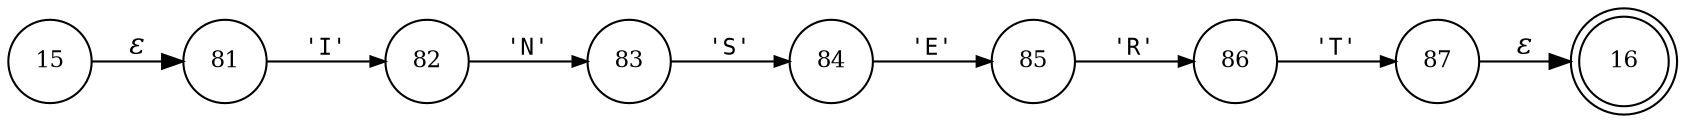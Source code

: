 digraph ATN {
rankdir=LR;
s16[fontsize=11, label="16", shape=doublecircle, fixedsize=true, width=.6];
s81[fontsize=11,label="81", shape=circle, fixedsize=true, width=.55, peripheries=1];
s82[fontsize=11,label="82", shape=circle, fixedsize=true, width=.55, peripheries=1];
s83[fontsize=11,label="83", shape=circle, fixedsize=true, width=.55, peripheries=1];
s84[fontsize=11,label="84", shape=circle, fixedsize=true, width=.55, peripheries=1];
s85[fontsize=11,label="85", shape=circle, fixedsize=true, width=.55, peripheries=1];
s86[fontsize=11,label="86", shape=circle, fixedsize=true, width=.55, peripheries=1];
s87[fontsize=11,label="87", shape=circle, fixedsize=true, width=.55, peripheries=1];
s15[fontsize=11,label="15", shape=circle, fixedsize=true, width=.55, peripheries=1];
s15 -> s81 [fontname="Times-Italic", label="&epsilon;"];
s81 -> s82 [fontsize=11, fontname="Courier", arrowsize=.7, label = "'I'", arrowhead = normal];
s82 -> s83 [fontsize=11, fontname="Courier", arrowsize=.7, label = "'N'", arrowhead = normal];
s83 -> s84 [fontsize=11, fontname="Courier", arrowsize=.7, label = "'S'", arrowhead = normal];
s84 -> s85 [fontsize=11, fontname="Courier", arrowsize=.7, label = "'E'", arrowhead = normal];
s85 -> s86 [fontsize=11, fontname="Courier", arrowsize=.7, label = "'R'", arrowhead = normal];
s86 -> s87 [fontsize=11, fontname="Courier", arrowsize=.7, label = "'T'", arrowhead = normal];
s87 -> s16 [fontname="Times-Italic", label="&epsilon;"];
}